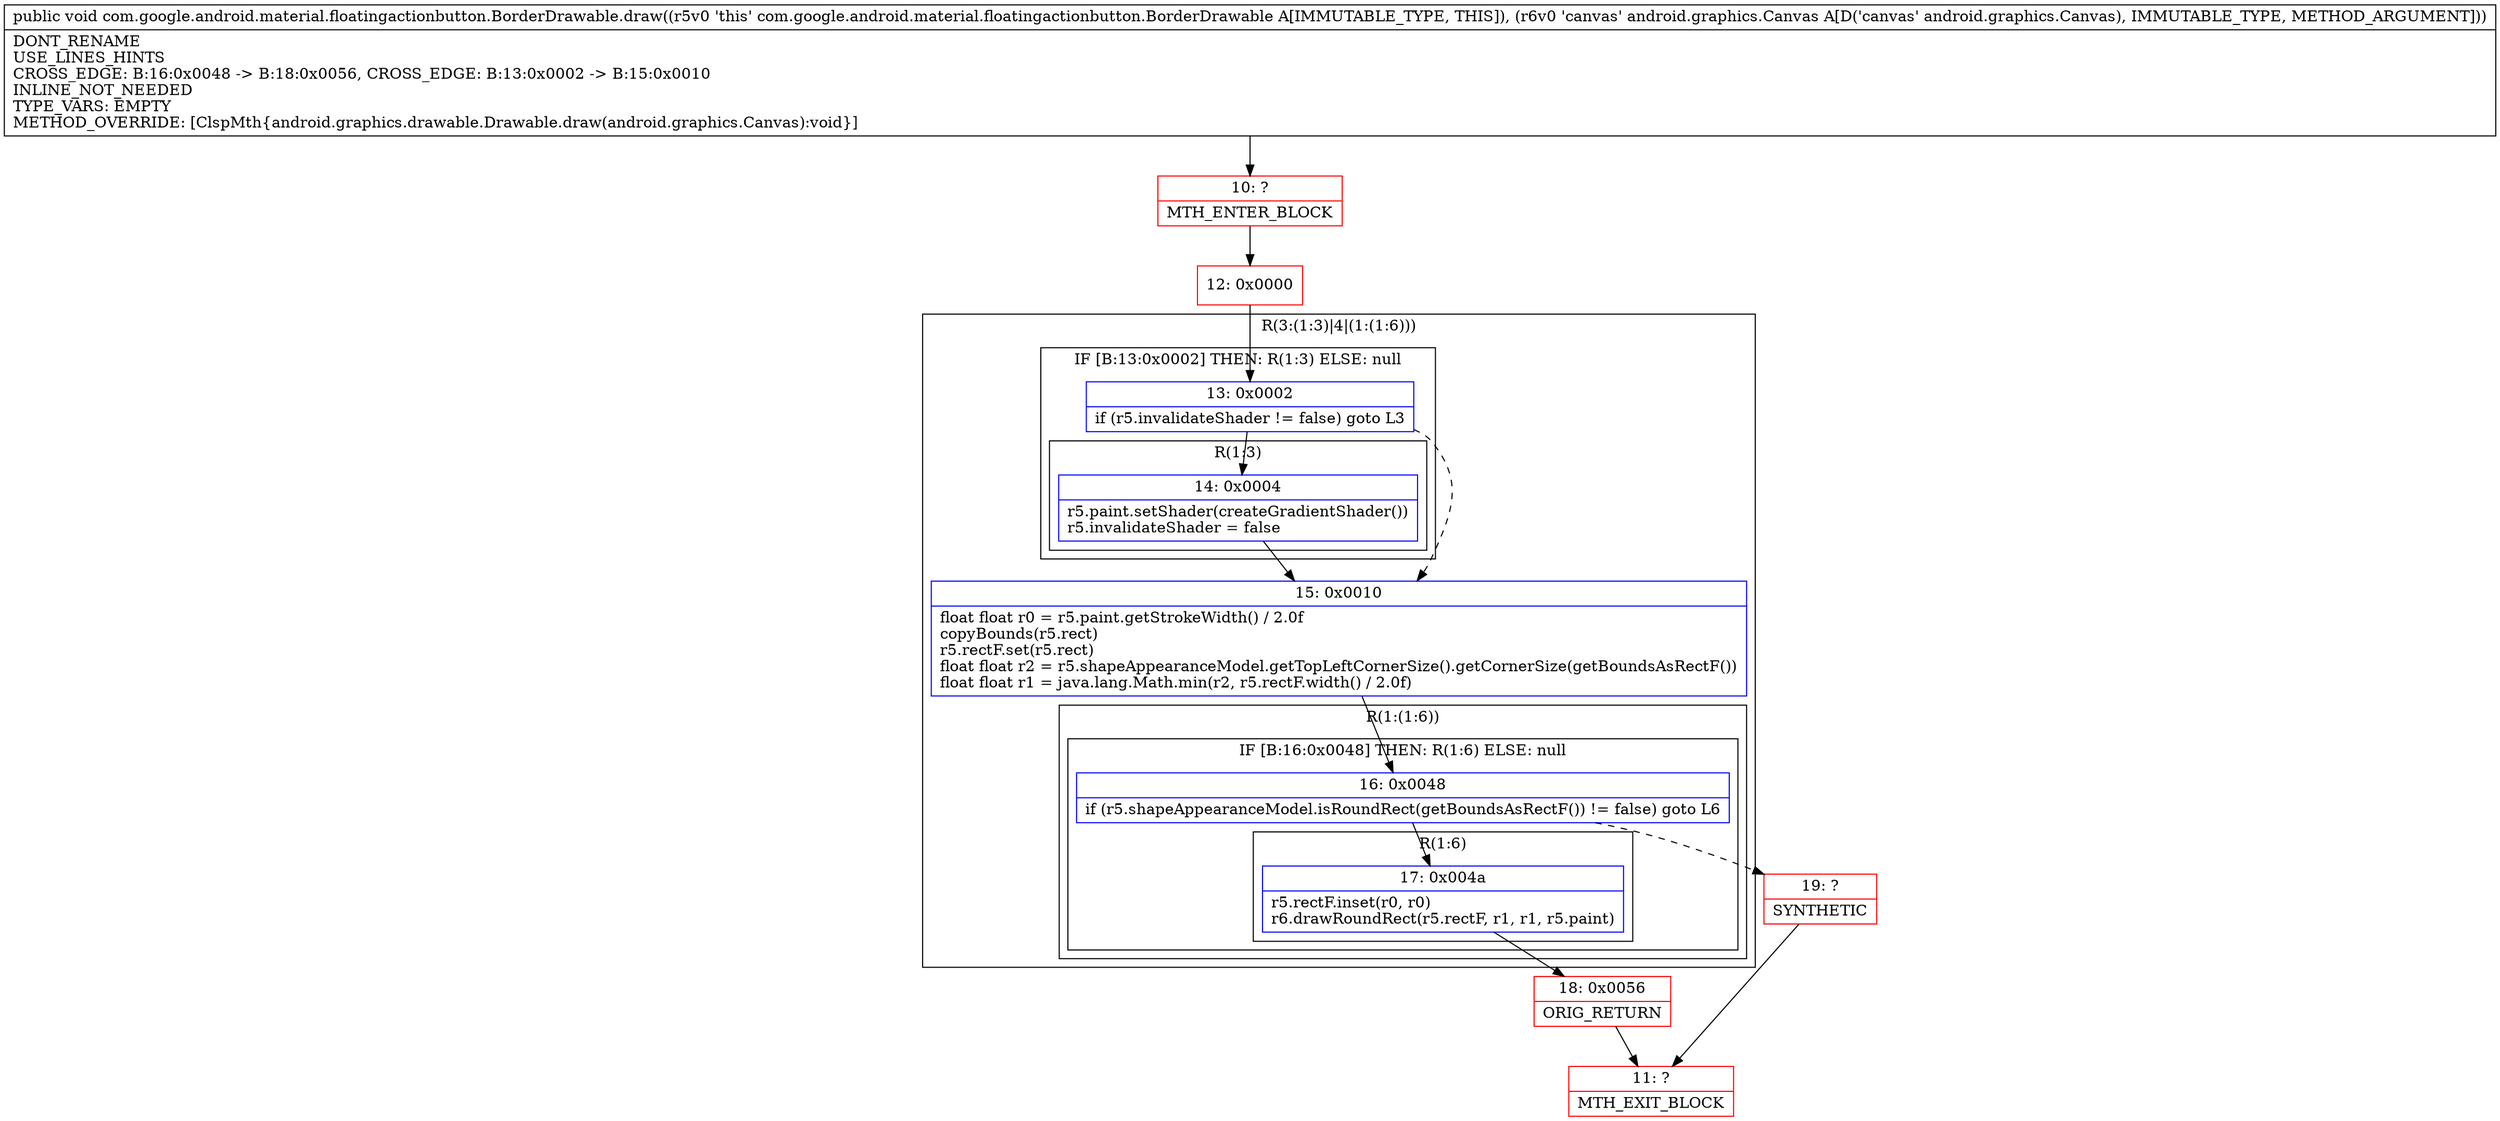 digraph "CFG forcom.google.android.material.floatingactionbutton.BorderDrawable.draw(Landroid\/graphics\/Canvas;)V" {
subgraph cluster_Region_1637535062 {
label = "R(3:(1:3)|4|(1:(1:6)))";
node [shape=record,color=blue];
subgraph cluster_IfRegion_1940446729 {
label = "IF [B:13:0x0002] THEN: R(1:3) ELSE: null";
node [shape=record,color=blue];
Node_13 [shape=record,label="{13\:\ 0x0002|if (r5.invalidateShader != false) goto L3\l}"];
subgraph cluster_Region_303016829 {
label = "R(1:3)";
node [shape=record,color=blue];
Node_14 [shape=record,label="{14\:\ 0x0004|r5.paint.setShader(createGradientShader())\lr5.invalidateShader = false\l}"];
}
}
Node_15 [shape=record,label="{15\:\ 0x0010|float float r0 = r5.paint.getStrokeWidth() \/ 2.0f\lcopyBounds(r5.rect)\lr5.rectF.set(r5.rect)\lfloat float r2 = r5.shapeAppearanceModel.getTopLeftCornerSize().getCornerSize(getBoundsAsRectF())\lfloat float r1 = java.lang.Math.min(r2, r5.rectF.width() \/ 2.0f)\l}"];
subgraph cluster_Region_300246610 {
label = "R(1:(1:6))";
node [shape=record,color=blue];
subgraph cluster_IfRegion_689086607 {
label = "IF [B:16:0x0048] THEN: R(1:6) ELSE: null";
node [shape=record,color=blue];
Node_16 [shape=record,label="{16\:\ 0x0048|if (r5.shapeAppearanceModel.isRoundRect(getBoundsAsRectF()) != false) goto L6\l}"];
subgraph cluster_Region_1779231248 {
label = "R(1:6)";
node [shape=record,color=blue];
Node_17 [shape=record,label="{17\:\ 0x004a|r5.rectF.inset(r0, r0)\lr6.drawRoundRect(r5.rectF, r1, r1, r5.paint)\l}"];
}
}
}
}
Node_10 [shape=record,color=red,label="{10\:\ ?|MTH_ENTER_BLOCK\l}"];
Node_12 [shape=record,color=red,label="{12\:\ 0x0000}"];
Node_18 [shape=record,color=red,label="{18\:\ 0x0056|ORIG_RETURN\l}"];
Node_11 [shape=record,color=red,label="{11\:\ ?|MTH_EXIT_BLOCK\l}"];
Node_19 [shape=record,color=red,label="{19\:\ ?|SYNTHETIC\l}"];
MethodNode[shape=record,label="{public void com.google.android.material.floatingactionbutton.BorderDrawable.draw((r5v0 'this' com.google.android.material.floatingactionbutton.BorderDrawable A[IMMUTABLE_TYPE, THIS]), (r6v0 'canvas' android.graphics.Canvas A[D('canvas' android.graphics.Canvas), IMMUTABLE_TYPE, METHOD_ARGUMENT]))  | DONT_RENAME\lUSE_LINES_HINTS\lCROSS_EDGE: B:16:0x0048 \-\> B:18:0x0056, CROSS_EDGE: B:13:0x0002 \-\> B:15:0x0010\lINLINE_NOT_NEEDED\lTYPE_VARS: EMPTY\lMETHOD_OVERRIDE: [ClspMth\{android.graphics.drawable.Drawable.draw(android.graphics.Canvas):void\}]\l}"];
MethodNode -> Node_10;Node_13 -> Node_14;
Node_13 -> Node_15[style=dashed];
Node_14 -> Node_15;
Node_15 -> Node_16;
Node_16 -> Node_17;
Node_16 -> Node_19[style=dashed];
Node_17 -> Node_18;
Node_10 -> Node_12;
Node_12 -> Node_13;
Node_18 -> Node_11;
Node_19 -> Node_11;
}

